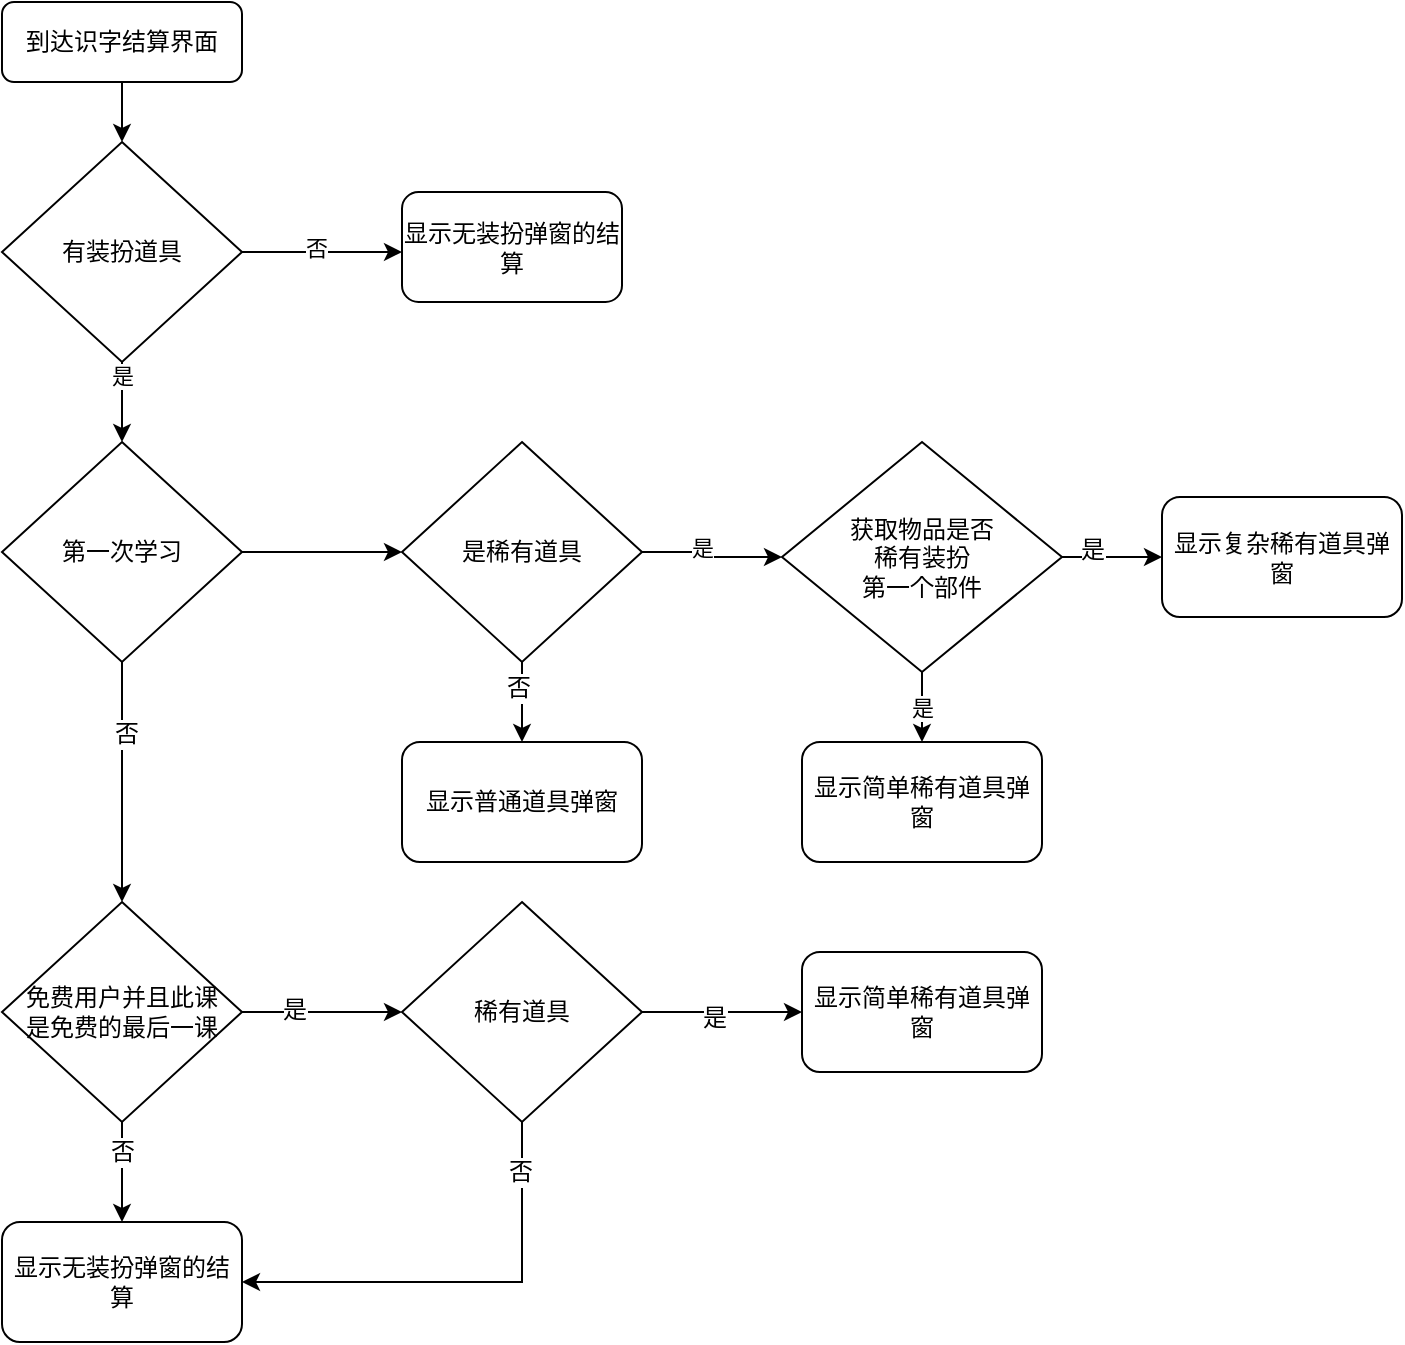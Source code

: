 <mxfile version="17.4.6" type="github">
  <diagram id="C5RBs43oDa-KdzZeNtuy" name="Page-1">
    <mxGraphModel dx="1088" dy="576" grid="1" gridSize="10" guides="1" tooltips="1" connect="1" arrows="1" fold="1" page="1" pageScale="1" pageWidth="827" pageHeight="1169" math="0" shadow="0">
      <root>
        <mxCell id="WIyWlLk6GJQsqaUBKTNV-0" />
        <mxCell id="WIyWlLk6GJQsqaUBKTNV-1" parent="WIyWlLk6GJQsqaUBKTNV-0" />
        <mxCell id="6EQiTgui6uKNV-MQ9WJ_-1" value="" style="edgeStyle=orthogonalEdgeStyle;rounded=0;orthogonalLoop=1;jettySize=auto;html=1;" edge="1" parent="WIyWlLk6GJQsqaUBKTNV-1" source="WIyWlLk6GJQsqaUBKTNV-3" target="6EQiTgui6uKNV-MQ9WJ_-0">
          <mxGeometry relative="1" as="geometry" />
        </mxCell>
        <mxCell id="WIyWlLk6GJQsqaUBKTNV-3" value="到达识字结算界面" style="rounded=1;whiteSpace=wrap;html=1;fontSize=12;glass=0;strokeWidth=1;shadow=0;" parent="WIyWlLk6GJQsqaUBKTNV-1" vertex="1">
          <mxGeometry x="160" y="80" width="120" height="40" as="geometry" />
        </mxCell>
        <mxCell id="6EQiTgui6uKNV-MQ9WJ_-3" value="" style="edgeStyle=orthogonalEdgeStyle;rounded=0;orthogonalLoop=1;jettySize=auto;html=1;" edge="1" parent="WIyWlLk6GJQsqaUBKTNV-1" source="6EQiTgui6uKNV-MQ9WJ_-0">
          <mxGeometry relative="1" as="geometry">
            <mxPoint x="360" y="205" as="targetPoint" />
          </mxGeometry>
        </mxCell>
        <mxCell id="6EQiTgui6uKNV-MQ9WJ_-4" value="否" style="edgeLabel;html=1;align=center;verticalAlign=middle;resizable=0;points=[];" vertex="1" connectable="0" parent="6EQiTgui6uKNV-MQ9WJ_-3">
          <mxGeometry x="-0.075" y="2" relative="1" as="geometry">
            <mxPoint as="offset" />
          </mxGeometry>
        </mxCell>
        <mxCell id="6EQiTgui6uKNV-MQ9WJ_-7" value="" style="edgeStyle=orthogonalEdgeStyle;rounded=0;orthogonalLoop=1;jettySize=auto;html=1;" edge="1" parent="WIyWlLk6GJQsqaUBKTNV-1" source="6EQiTgui6uKNV-MQ9WJ_-0" target="6EQiTgui6uKNV-MQ9WJ_-6">
          <mxGeometry relative="1" as="geometry" />
        </mxCell>
        <mxCell id="6EQiTgui6uKNV-MQ9WJ_-8" value="是" style="edgeLabel;html=1;align=center;verticalAlign=middle;resizable=0;points=[];" vertex="1" connectable="0" parent="6EQiTgui6uKNV-MQ9WJ_-7">
          <mxGeometry x="-0.65" relative="1" as="geometry">
            <mxPoint as="offset" />
          </mxGeometry>
        </mxCell>
        <mxCell id="6EQiTgui6uKNV-MQ9WJ_-0" value="有装扮道具" style="rhombus;whiteSpace=wrap;html=1;" vertex="1" parent="WIyWlLk6GJQsqaUBKTNV-1">
          <mxGeometry x="160" y="150" width="120" height="110" as="geometry" />
        </mxCell>
        <mxCell id="6EQiTgui6uKNV-MQ9WJ_-5" value="显示无装扮弹窗的结算" style="rounded=1;whiteSpace=wrap;html=1;" vertex="1" parent="WIyWlLk6GJQsqaUBKTNV-1">
          <mxGeometry x="360" y="175" width="110" height="55" as="geometry" />
        </mxCell>
        <mxCell id="6EQiTgui6uKNV-MQ9WJ_-17" value="" style="edgeStyle=orthogonalEdgeStyle;rounded=0;orthogonalLoop=1;jettySize=auto;html=1;" edge="1" parent="WIyWlLk6GJQsqaUBKTNV-1" source="6EQiTgui6uKNV-MQ9WJ_-6" target="6EQiTgui6uKNV-MQ9WJ_-16">
          <mxGeometry relative="1" as="geometry" />
        </mxCell>
        <mxCell id="6EQiTgui6uKNV-MQ9WJ_-37" value="" style="edgeStyle=orthogonalEdgeStyle;rounded=0;orthogonalLoop=1;jettySize=auto;html=1;fontSize=12;" edge="1" parent="WIyWlLk6GJQsqaUBKTNV-1" source="6EQiTgui6uKNV-MQ9WJ_-6" target="6EQiTgui6uKNV-MQ9WJ_-36">
          <mxGeometry relative="1" as="geometry" />
        </mxCell>
        <mxCell id="6EQiTgui6uKNV-MQ9WJ_-45" value="否" style="edgeLabel;html=1;align=center;verticalAlign=middle;resizable=0;points=[];fontSize=12;" vertex="1" connectable="0" parent="6EQiTgui6uKNV-MQ9WJ_-37">
          <mxGeometry x="-0.4" y="2" relative="1" as="geometry">
            <mxPoint as="offset" />
          </mxGeometry>
        </mxCell>
        <mxCell id="6EQiTgui6uKNV-MQ9WJ_-6" value="第一次学习" style="rhombus;whiteSpace=wrap;html=1;" vertex="1" parent="WIyWlLk6GJQsqaUBKTNV-1">
          <mxGeometry x="160" y="300" width="120" height="110" as="geometry" />
        </mxCell>
        <mxCell id="6EQiTgui6uKNV-MQ9WJ_-27" value="是" style="edgeStyle=orthogonalEdgeStyle;rounded=0;orthogonalLoop=1;jettySize=auto;html=1;" edge="1" parent="WIyWlLk6GJQsqaUBKTNV-1" source="6EQiTgui6uKNV-MQ9WJ_-12" target="6EQiTgui6uKNV-MQ9WJ_-26">
          <mxGeometry relative="1" as="geometry" />
        </mxCell>
        <mxCell id="6EQiTgui6uKNV-MQ9WJ_-33" value="" style="edgeStyle=orthogonalEdgeStyle;rounded=0;orthogonalLoop=1;jettySize=auto;html=1;fontSize=12;" edge="1" parent="WIyWlLk6GJQsqaUBKTNV-1" source="6EQiTgui6uKNV-MQ9WJ_-12" target="6EQiTgui6uKNV-MQ9WJ_-32">
          <mxGeometry relative="1" as="geometry" />
        </mxCell>
        <mxCell id="6EQiTgui6uKNV-MQ9WJ_-57" value="是" style="edgeLabel;html=1;align=center;verticalAlign=middle;resizable=0;points=[];fontSize=12;" vertex="1" connectable="0" parent="6EQiTgui6uKNV-MQ9WJ_-33">
          <mxGeometry x="-0.4" y="4" relative="1" as="geometry">
            <mxPoint as="offset" />
          </mxGeometry>
        </mxCell>
        <mxCell id="6EQiTgui6uKNV-MQ9WJ_-12" value="获取物品是否&lt;br&gt;稀有装扮&lt;br&gt;第一个部件" style="rhombus;whiteSpace=wrap;html=1;" vertex="1" parent="WIyWlLk6GJQsqaUBKTNV-1">
          <mxGeometry x="550" y="300" width="140" height="115" as="geometry" />
        </mxCell>
        <mxCell id="6EQiTgui6uKNV-MQ9WJ_-18" value="" style="edgeStyle=orthogonalEdgeStyle;rounded=0;orthogonalLoop=1;jettySize=auto;html=1;" edge="1" parent="WIyWlLk6GJQsqaUBKTNV-1" source="6EQiTgui6uKNV-MQ9WJ_-16" target="6EQiTgui6uKNV-MQ9WJ_-12">
          <mxGeometry relative="1" as="geometry" />
        </mxCell>
        <mxCell id="6EQiTgui6uKNV-MQ9WJ_-19" value="是" style="edgeLabel;html=1;align=center;verticalAlign=middle;resizable=0;points=[];" vertex="1" connectable="0" parent="6EQiTgui6uKNV-MQ9WJ_-18">
          <mxGeometry x="-0.171" y="2" relative="1" as="geometry">
            <mxPoint as="offset" />
          </mxGeometry>
        </mxCell>
        <mxCell id="6EQiTgui6uKNV-MQ9WJ_-29" value="" style="edgeStyle=orthogonalEdgeStyle;rounded=0;orthogonalLoop=1;jettySize=auto;html=1;fontSize=8;" edge="1" parent="WIyWlLk6GJQsqaUBKTNV-1" source="6EQiTgui6uKNV-MQ9WJ_-16" target="6EQiTgui6uKNV-MQ9WJ_-28">
          <mxGeometry relative="1" as="geometry" />
        </mxCell>
        <mxCell id="6EQiTgui6uKNV-MQ9WJ_-31" value="否" style="edgeLabel;html=1;align=center;verticalAlign=middle;resizable=0;points=[];fontSize=12;" vertex="1" connectable="0" parent="6EQiTgui6uKNV-MQ9WJ_-29">
          <mxGeometry x="-0.371" y="-2" relative="1" as="geometry">
            <mxPoint as="offset" />
          </mxGeometry>
        </mxCell>
        <mxCell id="6EQiTgui6uKNV-MQ9WJ_-16" value="是稀有道具" style="rhombus;whiteSpace=wrap;html=1;" vertex="1" parent="WIyWlLk6GJQsqaUBKTNV-1">
          <mxGeometry x="360" y="300" width="120" height="110" as="geometry" />
        </mxCell>
        <mxCell id="6EQiTgui6uKNV-MQ9WJ_-26" value="显示简单稀有道具弹窗" style="rounded=1;whiteSpace=wrap;html=1;" vertex="1" parent="WIyWlLk6GJQsqaUBKTNV-1">
          <mxGeometry x="560" y="450" width="120" height="60" as="geometry" />
        </mxCell>
        <mxCell id="6EQiTgui6uKNV-MQ9WJ_-28" value="显示普通道具弹窗" style="rounded=1;whiteSpace=wrap;html=1;" vertex="1" parent="WIyWlLk6GJQsqaUBKTNV-1">
          <mxGeometry x="360" y="450" width="120" height="60" as="geometry" />
        </mxCell>
        <mxCell id="6EQiTgui6uKNV-MQ9WJ_-32" value="显示复杂稀有道具弹窗" style="rounded=1;whiteSpace=wrap;html=1;" vertex="1" parent="WIyWlLk6GJQsqaUBKTNV-1">
          <mxGeometry x="740" y="327.5" width="120" height="60" as="geometry" />
        </mxCell>
        <mxCell id="6EQiTgui6uKNV-MQ9WJ_-42" value="" style="edgeStyle=orthogonalEdgeStyle;rounded=0;orthogonalLoop=1;jettySize=auto;html=1;fontSize=12;" edge="1" parent="WIyWlLk6GJQsqaUBKTNV-1" source="6EQiTgui6uKNV-MQ9WJ_-36" target="6EQiTgui6uKNV-MQ9WJ_-41">
          <mxGeometry relative="1" as="geometry" />
        </mxCell>
        <mxCell id="6EQiTgui6uKNV-MQ9WJ_-53" value="是" style="edgeLabel;html=1;align=center;verticalAlign=middle;resizable=0;points=[];fontSize=12;" vertex="1" connectable="0" parent="6EQiTgui6uKNV-MQ9WJ_-42">
          <mxGeometry x="-0.35" y="1" relative="1" as="geometry">
            <mxPoint as="offset" />
          </mxGeometry>
        </mxCell>
        <mxCell id="6EQiTgui6uKNV-MQ9WJ_-47" value="" style="edgeStyle=orthogonalEdgeStyle;rounded=0;orthogonalLoop=1;jettySize=auto;html=1;fontSize=12;" edge="1" parent="WIyWlLk6GJQsqaUBKTNV-1" source="6EQiTgui6uKNV-MQ9WJ_-36" target="6EQiTgui6uKNV-MQ9WJ_-46">
          <mxGeometry relative="1" as="geometry" />
        </mxCell>
        <mxCell id="6EQiTgui6uKNV-MQ9WJ_-48" value="否" style="edgeLabel;html=1;align=center;verticalAlign=middle;resizable=0;points=[];fontSize=12;" vertex="1" connectable="0" parent="6EQiTgui6uKNV-MQ9WJ_-47">
          <mxGeometry x="-0.391" relative="1" as="geometry">
            <mxPoint as="offset" />
          </mxGeometry>
        </mxCell>
        <mxCell id="6EQiTgui6uKNV-MQ9WJ_-36" value="免费用户并且此课&lt;br&gt;是免费的最后一课" style="rhombus;whiteSpace=wrap;html=1;" vertex="1" parent="WIyWlLk6GJQsqaUBKTNV-1">
          <mxGeometry x="160" y="530" width="120" height="110" as="geometry" />
        </mxCell>
        <mxCell id="6EQiTgui6uKNV-MQ9WJ_-50" value="" style="edgeStyle=orthogonalEdgeStyle;rounded=0;orthogonalLoop=1;jettySize=auto;html=1;fontSize=12;" edge="1" parent="WIyWlLk6GJQsqaUBKTNV-1" source="6EQiTgui6uKNV-MQ9WJ_-41" target="6EQiTgui6uKNV-MQ9WJ_-49">
          <mxGeometry relative="1" as="geometry" />
        </mxCell>
        <mxCell id="6EQiTgui6uKNV-MQ9WJ_-52" value="是" style="edgeLabel;html=1;align=center;verticalAlign=middle;resizable=0;points=[];fontSize=12;" vertex="1" connectable="0" parent="6EQiTgui6uKNV-MQ9WJ_-50">
          <mxGeometry x="-0.1" y="-3" relative="1" as="geometry">
            <mxPoint as="offset" />
          </mxGeometry>
        </mxCell>
        <mxCell id="6EQiTgui6uKNV-MQ9WJ_-41" value="稀有道具" style="rhombus;whiteSpace=wrap;html=1;" vertex="1" parent="WIyWlLk6GJQsqaUBKTNV-1">
          <mxGeometry x="360" y="530" width="120" height="110" as="geometry" />
        </mxCell>
        <mxCell id="6EQiTgui6uKNV-MQ9WJ_-46" value="显示无装扮弹窗的结算" style="rounded=1;whiteSpace=wrap;html=1;" vertex="1" parent="WIyWlLk6GJQsqaUBKTNV-1">
          <mxGeometry x="160" y="690" width="120" height="60" as="geometry" />
        </mxCell>
        <mxCell id="6EQiTgui6uKNV-MQ9WJ_-49" value="&lt;span&gt;显示简单稀有道具弹窗&lt;/span&gt;" style="rounded=1;whiteSpace=wrap;html=1;" vertex="1" parent="WIyWlLk6GJQsqaUBKTNV-1">
          <mxGeometry x="560" y="555" width="120" height="60" as="geometry" />
        </mxCell>
        <mxCell id="6EQiTgui6uKNV-MQ9WJ_-55" value="" style="endArrow=classic;html=1;rounded=0;fontSize=12;exitX=0.5;exitY=1;exitDx=0;exitDy=0;entryX=1;entryY=0.5;entryDx=0;entryDy=0;" edge="1" parent="WIyWlLk6GJQsqaUBKTNV-1" source="6EQiTgui6uKNV-MQ9WJ_-41" target="6EQiTgui6uKNV-MQ9WJ_-46">
          <mxGeometry width="50" height="50" relative="1" as="geometry">
            <mxPoint x="460" y="640" as="sourcePoint" />
            <mxPoint x="510" y="590" as="targetPoint" />
            <Array as="points">
              <mxPoint x="420" y="720" />
            </Array>
          </mxGeometry>
        </mxCell>
        <mxCell id="6EQiTgui6uKNV-MQ9WJ_-56" value="否" style="edgeLabel;html=1;align=center;verticalAlign=middle;resizable=0;points=[];fontSize=12;" vertex="1" connectable="0" parent="6EQiTgui6uKNV-MQ9WJ_-55">
          <mxGeometry x="-0.773" y="-1" relative="1" as="geometry">
            <mxPoint as="offset" />
          </mxGeometry>
        </mxCell>
      </root>
    </mxGraphModel>
  </diagram>
</mxfile>
